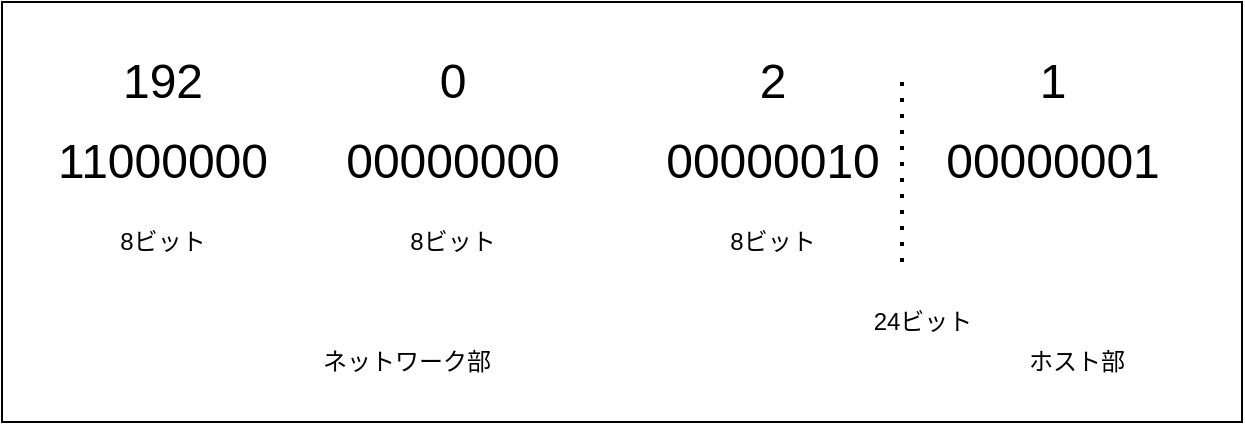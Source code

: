 <mxfile version="13.6.5">
    <diagram id="BqvkW-crsuU3co_q6zJ_" name="ページ2">
        <mxGraphModel dx="1284" dy="1064" grid="1" gridSize="10" guides="1" tooltips="1" connect="1" arrows="1" fold="1" page="1" pageScale="1" pageWidth="690" pageHeight="980" math="0" shadow="0">
            <root>
                <mxCell id="ZENRKCP4uXFbngLtDDsD-0"/>
                <mxCell id="ZENRKCP4uXFbngLtDDsD-1" parent="ZENRKCP4uXFbngLtDDsD-0"/>
                <mxCell id="oJJ4jdCcf2JahNiy-EhA-0" value="" style="rounded=0;whiteSpace=wrap;html=1;" vertex="1" parent="ZENRKCP4uXFbngLtDDsD-1">
                    <mxGeometry x="30" y="30" width="620" height="210" as="geometry"/>
                </mxCell>
                <mxCell id="ZENRKCP4uXFbngLtDDsD-3" value="&lt;span style=&quot;font-size: 24px&quot;&gt;192&lt;/span&gt;" style="text;html=1;resizable=0;autosize=1;align=center;verticalAlign=middle;points=[];fillColor=none;strokeColor=none;rounded=0;" vertex="1" parent="ZENRKCP4uXFbngLtDDsD-1">
                    <mxGeometry x="80" y="60" width="60" height="20" as="geometry"/>
                </mxCell>
                <mxCell id="ZENRKCP4uXFbngLtDDsD-5" value="&lt;span style=&quot;font-size: 24px&quot;&gt;0&lt;/span&gt;" style="text;html=1;resizable=0;autosize=1;align=center;verticalAlign=middle;points=[];fillColor=none;strokeColor=none;rounded=0;" vertex="1" parent="ZENRKCP4uXFbngLtDDsD-1">
                    <mxGeometry x="240" y="60" width="30" height="20" as="geometry"/>
                </mxCell>
                <mxCell id="ZENRKCP4uXFbngLtDDsD-6" value="&lt;span style=&quot;font-size: 24px&quot;&gt;2&lt;/span&gt;" style="text;html=1;resizable=0;autosize=1;align=center;verticalAlign=middle;points=[];fillColor=none;strokeColor=none;rounded=0;" vertex="1" parent="ZENRKCP4uXFbngLtDDsD-1">
                    <mxGeometry x="400" y="60" width="30" height="20" as="geometry"/>
                </mxCell>
                <mxCell id="ZENRKCP4uXFbngLtDDsD-7" value="&lt;span style=&quot;font-size: 24px&quot;&gt;1&lt;/span&gt;" style="text;html=1;resizable=0;autosize=1;align=center;verticalAlign=middle;points=[];fillColor=none;strokeColor=none;rounded=0;" vertex="1" parent="ZENRKCP4uXFbngLtDDsD-1">
                    <mxGeometry x="540" y="60" width="30" height="20" as="geometry"/>
                </mxCell>
                <mxCell id="ZENRKCP4uXFbngLtDDsD-8" value="&lt;span style=&quot;font-size: 24px&quot;&gt;11000000&lt;/span&gt;" style="text;html=1;resizable=0;autosize=1;align=center;verticalAlign=middle;points=[];fillColor=none;strokeColor=none;rounded=0;" vertex="1" parent="ZENRKCP4uXFbngLtDDsD-1">
                    <mxGeometry x="50" y="100" width="120" height="20" as="geometry"/>
                </mxCell>
                <mxCell id="ZENRKCP4uXFbngLtDDsD-9" value="&lt;span style=&quot;font-size: 24px&quot;&gt;00000000&lt;/span&gt;" style="text;html=1;resizable=0;autosize=1;align=center;verticalAlign=middle;points=[];fillColor=none;strokeColor=none;rounded=0;" vertex="1" parent="ZENRKCP4uXFbngLtDDsD-1">
                    <mxGeometry x="195" y="100" width="120" height="20" as="geometry"/>
                </mxCell>
                <mxCell id="ZENRKCP4uXFbngLtDDsD-10" value="&lt;span style=&quot;font-size: 24px&quot;&gt;00000010&lt;/span&gt;" style="text;html=1;resizable=0;autosize=1;align=center;verticalAlign=middle;points=[];fillColor=none;strokeColor=none;rounded=0;" vertex="1" parent="ZENRKCP4uXFbngLtDDsD-1">
                    <mxGeometry x="355" y="100" width="120" height="20" as="geometry"/>
                </mxCell>
                <mxCell id="ZENRKCP4uXFbngLtDDsD-11" value="&lt;span style=&quot;font-size: 24px&quot;&gt;00000001&lt;/span&gt;" style="text;html=1;resizable=0;autosize=1;align=center;verticalAlign=middle;points=[];fillColor=none;strokeColor=none;rounded=0;" vertex="1" parent="ZENRKCP4uXFbngLtDDsD-1">
                    <mxGeometry x="495" y="100" width="120" height="20" as="geometry"/>
                </mxCell>
                <mxCell id="ZENRKCP4uXFbngLtDDsD-22" value="" style="endArrow=none;dashed=1;html=1;dashPattern=1 3;strokeWidth=2;" edge="1" parent="ZENRKCP4uXFbngLtDDsD-1">
                    <mxGeometry width="50" height="50" relative="1" as="geometry">
                        <mxPoint x="480" y="160" as="sourcePoint"/>
                        <mxPoint x="480" y="70" as="targetPoint"/>
                    </mxGeometry>
                </mxCell>
                <mxCell id="ZENRKCP4uXFbngLtDDsD-23" value="8ビット" style="text;html=1;resizable=0;autosize=1;align=center;verticalAlign=middle;points=[];fillColor=none;strokeColor=none;rounded=0;" vertex="1" parent="ZENRKCP4uXFbngLtDDsD-1">
                    <mxGeometry x="80" y="140" width="60" height="20" as="geometry"/>
                </mxCell>
                <mxCell id="ZENRKCP4uXFbngLtDDsD-24" value="8ビット" style="text;html=1;resizable=0;autosize=1;align=center;verticalAlign=middle;points=[];fillColor=none;strokeColor=none;rounded=0;" vertex="1" parent="ZENRKCP4uXFbngLtDDsD-1">
                    <mxGeometry x="225" y="140" width="60" height="20" as="geometry"/>
                </mxCell>
                <mxCell id="ZENRKCP4uXFbngLtDDsD-25" value="8ビット" style="text;html=1;resizable=0;autosize=1;align=center;verticalAlign=middle;points=[];fillColor=none;strokeColor=none;rounded=0;" vertex="1" parent="ZENRKCP4uXFbngLtDDsD-1">
                    <mxGeometry x="385" y="140" width="60" height="20" as="geometry"/>
                </mxCell>
                <mxCell id="ZENRKCP4uXFbngLtDDsD-26" value="24ビット" style="text;html=1;resizable=0;autosize=1;align=center;verticalAlign=middle;points=[];fillColor=none;strokeColor=none;rounded=0;" vertex="1" parent="ZENRKCP4uXFbngLtDDsD-1">
                    <mxGeometry x="460" y="180" width="60" height="20" as="geometry"/>
                </mxCell>
                <mxCell id="ZENRKCP4uXFbngLtDDsD-27" value="ネットワーク部" style="text;html=1;strokeColor=none;fillColor=none;align=center;verticalAlign=middle;whiteSpace=wrap;rounded=0;" vertex="1" parent="ZENRKCP4uXFbngLtDDsD-1">
                    <mxGeometry x="160" y="200" width="145" height="20" as="geometry"/>
                </mxCell>
                <mxCell id="ZENRKCP4uXFbngLtDDsD-28" value="ホスト部" style="text;html=1;strokeColor=none;fillColor=none;align=center;verticalAlign=middle;whiteSpace=wrap;rounded=0;" vertex="1" parent="ZENRKCP4uXFbngLtDDsD-1">
                    <mxGeometry x="495" y="200" width="145" height="20" as="geometry"/>
                </mxCell>
            </root>
        </mxGraphModel>
    </diagram>
</mxfile>